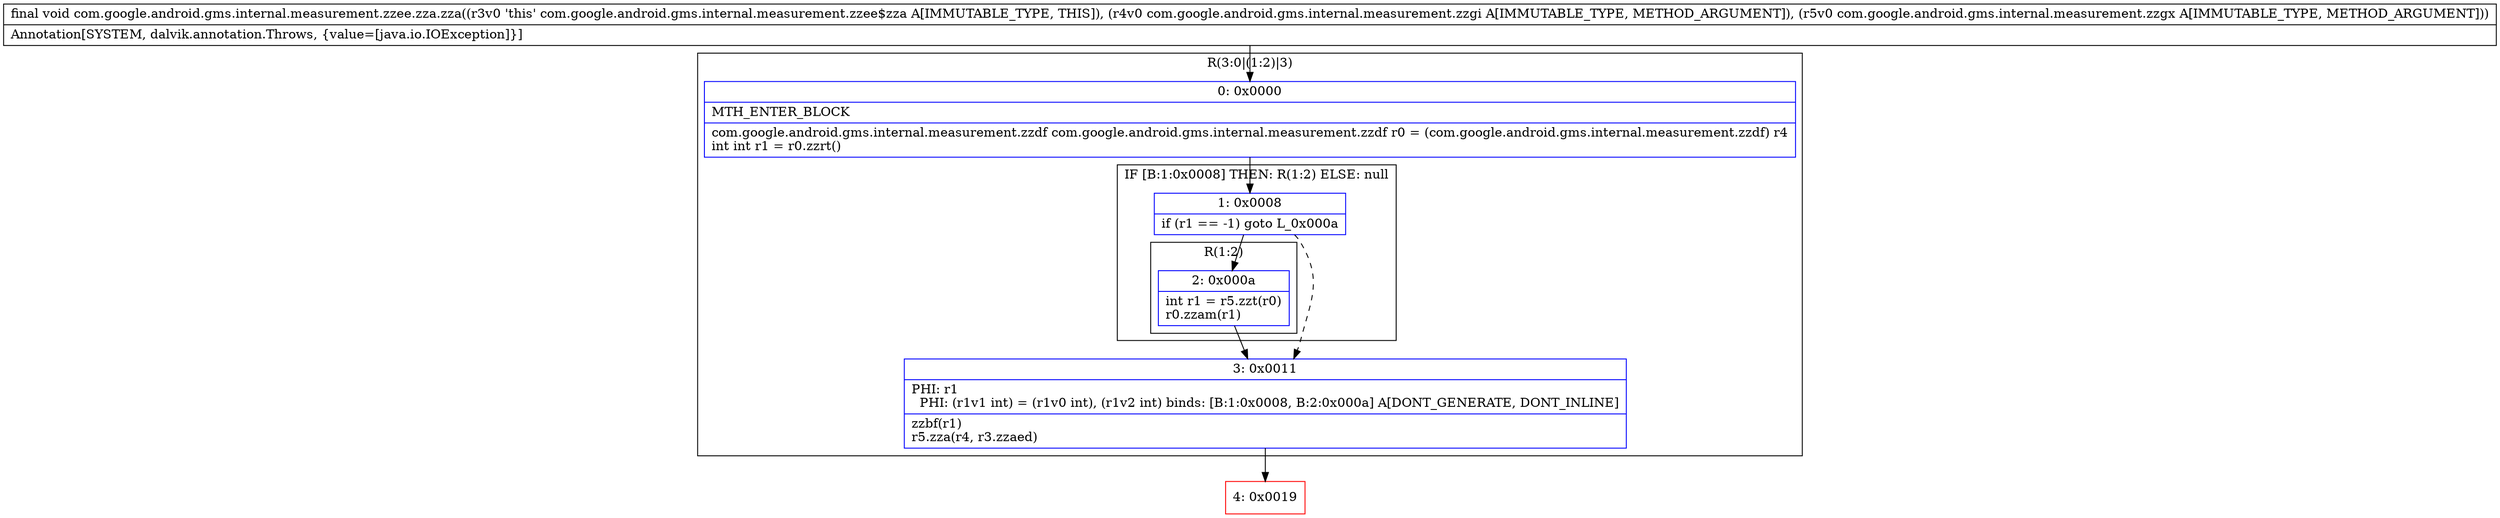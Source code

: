 digraph "CFG forcom.google.android.gms.internal.measurement.zzee.zza.zza(Lcom\/google\/android\/gms\/internal\/measurement\/zzgi;Lcom\/google\/android\/gms\/internal\/measurement\/zzgx;)V" {
subgraph cluster_Region_1723502821 {
label = "R(3:0|(1:2)|3)";
node [shape=record,color=blue];
Node_0 [shape=record,label="{0\:\ 0x0000|MTH_ENTER_BLOCK\l|com.google.android.gms.internal.measurement.zzdf com.google.android.gms.internal.measurement.zzdf r0 = (com.google.android.gms.internal.measurement.zzdf) r4\lint int r1 = r0.zzrt()\l}"];
subgraph cluster_IfRegion_1731594288 {
label = "IF [B:1:0x0008] THEN: R(1:2) ELSE: null";
node [shape=record,color=blue];
Node_1 [shape=record,label="{1\:\ 0x0008|if (r1 == \-1) goto L_0x000a\l}"];
subgraph cluster_Region_684118164 {
label = "R(1:2)";
node [shape=record,color=blue];
Node_2 [shape=record,label="{2\:\ 0x000a|int r1 = r5.zzt(r0)\lr0.zzam(r1)\l}"];
}
}
Node_3 [shape=record,label="{3\:\ 0x0011|PHI: r1 \l  PHI: (r1v1 int) = (r1v0 int), (r1v2 int) binds: [B:1:0x0008, B:2:0x000a] A[DONT_GENERATE, DONT_INLINE]\l|zzbf(r1)\lr5.zza(r4, r3.zzaed)\l}"];
}
Node_4 [shape=record,color=red,label="{4\:\ 0x0019}"];
MethodNode[shape=record,label="{final void com.google.android.gms.internal.measurement.zzee.zza.zza((r3v0 'this' com.google.android.gms.internal.measurement.zzee$zza A[IMMUTABLE_TYPE, THIS]), (r4v0 com.google.android.gms.internal.measurement.zzgi A[IMMUTABLE_TYPE, METHOD_ARGUMENT]), (r5v0 com.google.android.gms.internal.measurement.zzgx A[IMMUTABLE_TYPE, METHOD_ARGUMENT]))  | Annotation[SYSTEM, dalvik.annotation.Throws, \{value=[java.io.IOException]\}]\l}"];
MethodNode -> Node_0;
Node_0 -> Node_1;
Node_1 -> Node_2;
Node_1 -> Node_3[style=dashed];
Node_2 -> Node_3;
Node_3 -> Node_4;
}

